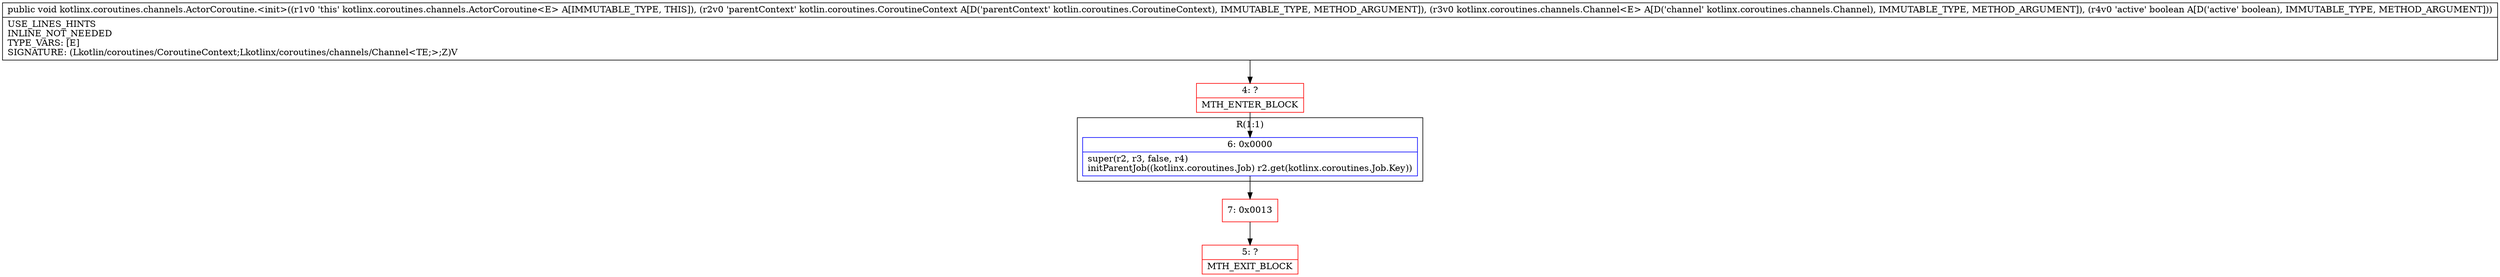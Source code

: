 digraph "CFG forkotlinx.coroutines.channels.ActorCoroutine.\<init\>(Lkotlin\/coroutines\/CoroutineContext;Lkotlinx\/coroutines\/channels\/Channel;Z)V" {
subgraph cluster_Region_1355556192 {
label = "R(1:1)";
node [shape=record,color=blue];
Node_6 [shape=record,label="{6\:\ 0x0000|super(r2, r3, false, r4)\linitParentJob((kotlinx.coroutines.Job) r2.get(kotlinx.coroutines.Job.Key))\l}"];
}
Node_4 [shape=record,color=red,label="{4\:\ ?|MTH_ENTER_BLOCK\l}"];
Node_7 [shape=record,color=red,label="{7\:\ 0x0013}"];
Node_5 [shape=record,color=red,label="{5\:\ ?|MTH_EXIT_BLOCK\l}"];
MethodNode[shape=record,label="{public void kotlinx.coroutines.channels.ActorCoroutine.\<init\>((r1v0 'this' kotlinx.coroutines.channels.ActorCoroutine\<E\> A[IMMUTABLE_TYPE, THIS]), (r2v0 'parentContext' kotlin.coroutines.CoroutineContext A[D('parentContext' kotlin.coroutines.CoroutineContext), IMMUTABLE_TYPE, METHOD_ARGUMENT]), (r3v0 kotlinx.coroutines.channels.Channel\<E\> A[D('channel' kotlinx.coroutines.channels.Channel), IMMUTABLE_TYPE, METHOD_ARGUMENT]), (r4v0 'active' boolean A[D('active' boolean), IMMUTABLE_TYPE, METHOD_ARGUMENT]))  | USE_LINES_HINTS\lINLINE_NOT_NEEDED\lTYPE_VARS: [E]\lSIGNATURE: (Lkotlin\/coroutines\/CoroutineContext;Lkotlinx\/coroutines\/channels\/Channel\<TE;\>;Z)V\l}"];
MethodNode -> Node_4;Node_6 -> Node_7;
Node_4 -> Node_6;
Node_7 -> Node_5;
}

